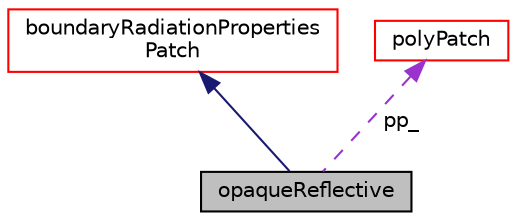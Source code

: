 digraph "opaqueReflective"
{
  bgcolor="transparent";
  edge [fontname="Helvetica",fontsize="10",labelfontname="Helvetica",labelfontsize="10"];
  node [fontname="Helvetica",fontsize="10",shape=record];
  Node1 [label="opaqueReflective",height=0.2,width=0.4,color="black", fillcolor="grey75", style="filled" fontcolor="black"];
  Node2 -> Node1 [dir="back",color="midnightblue",fontsize="10",style="solid",fontname="Helvetica"];
  Node2 [label="boundaryRadiationProperties\lPatch",height=0.2,width=0.4,color="red",URL="$classFoam_1_1radiation_1_1boundaryRadiationPropertiesPatch.html"];
  Node3 -> Node1 [dir="back",color="darkorchid3",fontsize="10",style="dashed",label=" pp_" ,fontname="Helvetica"];
  Node3 [label="polyPatch",height=0.2,width=0.4,color="red",URL="$classFoam_1_1polyPatch.html",tooltip="A patch is a list of labels that address the faces in the global face list. "];
}
